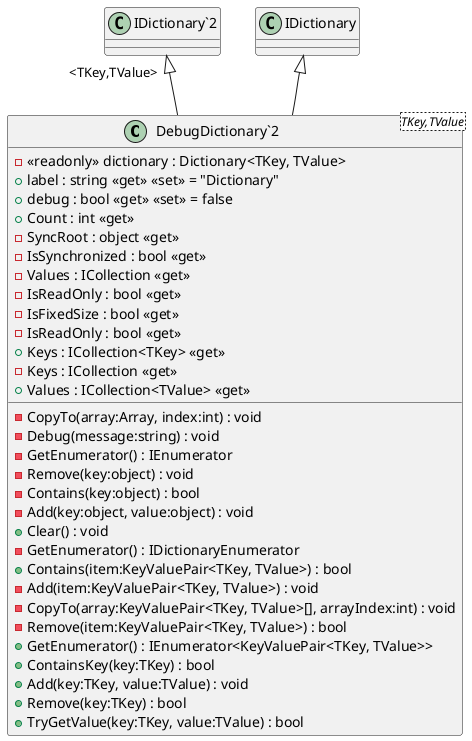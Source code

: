 @startuml
class "DebugDictionary`2"<TKey,TValue> {
    - <<readonly>> dictionary : Dictionary<TKey, TValue>
    + label : string <<get>> <<set>> = "Dictionary"
    + debug : bool <<get>> <<set>> = false
    + Count : int <<get>>
    - SyncRoot : object <<get>>
    - IsSynchronized : bool <<get>>
    - Values : ICollection <<get>>
    - IsReadOnly : bool <<get>>
    - IsFixedSize : bool <<get>>
    - IsReadOnly : bool <<get>>
    + Keys : ICollection<TKey> <<get>>
    - Keys : ICollection <<get>>
    + Values : ICollection<TValue> <<get>>
    - CopyTo(array:Array, index:int) : void
    - Debug(message:string) : void
    - GetEnumerator() : IEnumerator
    - Remove(key:object) : void
    - Contains(key:object) : bool
    - Add(key:object, value:object) : void
    + Clear() : void
    - GetEnumerator() : IDictionaryEnumerator
    + Contains(item:KeyValuePair<TKey, TValue>) : bool
    - Add(item:KeyValuePair<TKey, TValue>) : void
    - CopyTo(array:KeyValuePair<TKey, TValue>[], arrayIndex:int) : void
    - Remove(item:KeyValuePair<TKey, TValue>) : bool
    + GetEnumerator() : IEnumerator<KeyValuePair<TKey, TValue>>
    + ContainsKey(key:TKey) : bool
    + Add(key:TKey, value:TValue) : void
    + Remove(key:TKey) : bool
    + TryGetValue(key:TKey, value:TValue) : bool
}
"IDictionary`2" "<TKey,TValue>" <|-- "DebugDictionary`2"
IDictionary <|-- "DebugDictionary`2"
@enduml
